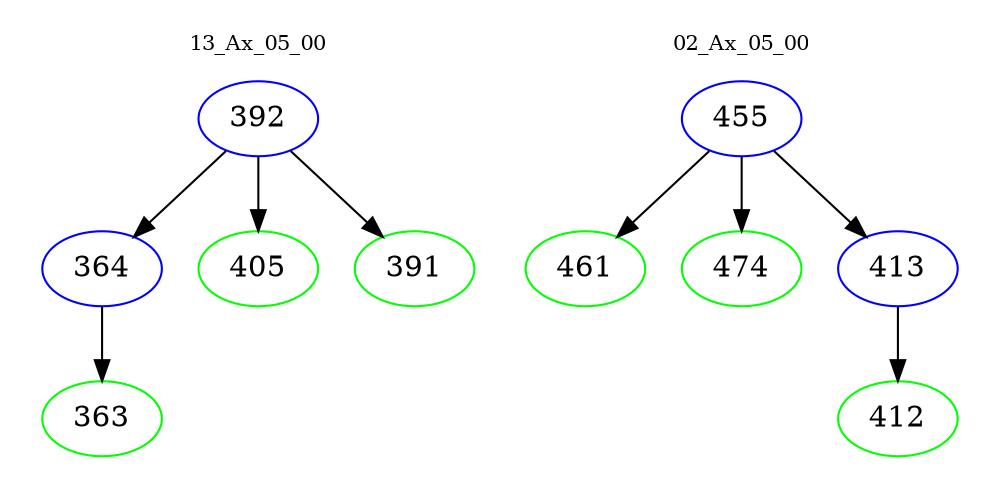 digraph{
subgraph cluster_0 {
color = white
label = "13_Ax_05_00";
fontsize=10;
T0_392 [label="392", color="blue"]
T0_392 -> T0_364 [color="black"]
T0_364 [label="364", color="blue"]
T0_364 -> T0_363 [color="black"]
T0_363 [label="363", color="green"]
T0_392 -> T0_405 [color="black"]
T0_405 [label="405", color="green"]
T0_392 -> T0_391 [color="black"]
T0_391 [label="391", color="green"]
}
subgraph cluster_1 {
color = white
label = "02_Ax_05_00";
fontsize=10;
T1_455 [label="455", color="blue"]
T1_455 -> T1_461 [color="black"]
T1_461 [label="461", color="green"]
T1_455 -> T1_474 [color="black"]
T1_474 [label="474", color="green"]
T1_455 -> T1_413 [color="black"]
T1_413 [label="413", color="blue"]
T1_413 -> T1_412 [color="black"]
T1_412 [label="412", color="green"]
}
}
